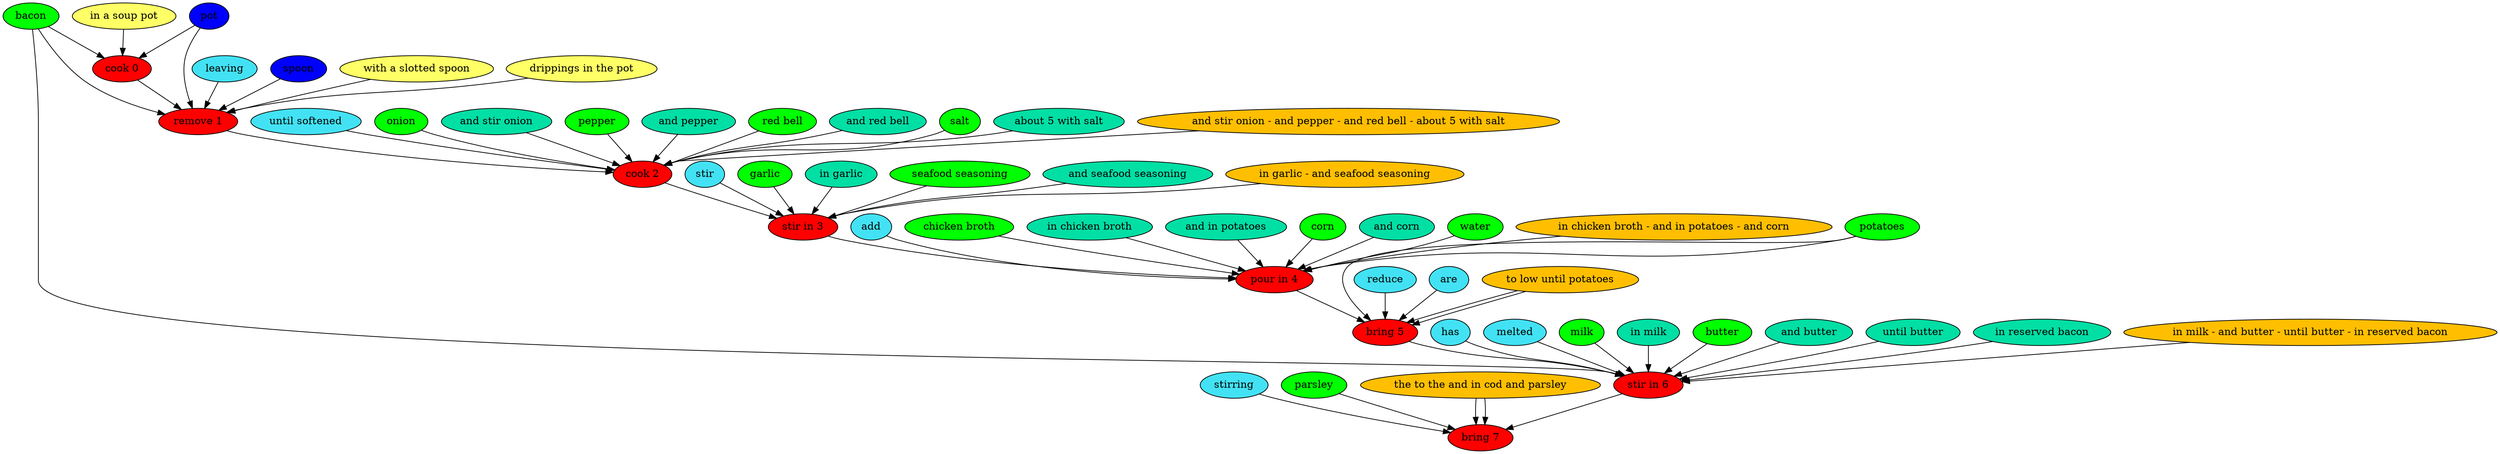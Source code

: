 digraph G {
"cook 0" [style=filled, fillcolor=red];
bacon [style=filled, fillcolor=green];
bacon -> "cook 0";
pot [style=filled, fillcolor="#0000ff"];
pot -> "cook 0";
"in a soup pot" [style=filled, fillcolor="#ffff66"];
"in a soup pot" -> "cook 0";
"remove 1" [style=filled, fillcolor=red];
leaving [style=filled, fillcolor="#42e2f4"];
leaving -> "remove 1";
bacon [style=filled, fillcolor=green];
bacon -> "remove 1";
spoon [style=filled, fillcolor="#0000ff"];
spoon -> "remove 1";
"with a slotted spoon" [style=filled, fillcolor="#ffff66"];
"with a slotted spoon" -> "remove 1";
pot [style=filled, fillcolor="#0000ff"];
pot -> "remove 1";
"drippings in the pot" [style=filled, fillcolor="#ffff66"];
"drippings in the pot" -> "remove 1";
"cook 2" [style=filled, fillcolor=red];
"until softened" [style=filled, fillcolor="#42e2f4"];
"until softened" -> "cook 2";
onion [style=filled, fillcolor=green];
onion -> "cook 2";
"and stir onion" [style=filled, fillcolor="#01DFA5"];
"and stir onion" -> "cook 2";
pepper [style=filled, fillcolor=green];
pepper -> "cook 2";
"and pepper" [style=filled, fillcolor="#01DFA5"];
"and pepper" -> "cook 2";
"red bell" [style=filled, fillcolor=green];
"red bell" -> "cook 2";
"and red bell" [style=filled, fillcolor="#01DFA5"];
"and red bell" -> "cook 2";
salt [style=filled, fillcolor=green];
salt -> "cook 2";
"about 5 with salt" [style=filled, fillcolor="#01DFA5"];
"about 5 with salt" -> "cook 2";
"and stir onion - and pepper - and red bell - about 5 with salt" [style=filled, fillcolor="#FFBF00"];
"and stir onion - and pepper - and red bell - about 5 with salt" -> "cook 2";
"stir in 3" [style=filled, fillcolor=red];
stir [style=filled, fillcolor="#42e2f4"];
stir -> "stir in 3";
garlic [style=filled, fillcolor=green];
garlic -> "stir in 3";
"in garlic" [style=filled, fillcolor="#01DFA5"];
"in garlic" -> "stir in 3";
"seafood seasoning" [style=filled, fillcolor=green];
"seafood seasoning" -> "stir in 3";
"and seafood seasoning" [style=filled, fillcolor="#01DFA5"];
"and seafood seasoning" -> "stir in 3";
"in garlic - and seafood seasoning" [style=filled, fillcolor="#FFBF00"];
"in garlic - and seafood seasoning" -> "stir in 3";
"pour in 4" [style=filled, fillcolor=red];
add [style=filled, fillcolor="#42e2f4"];
add -> "pour in 4";
"chicken broth" [style=filled, fillcolor=green];
"chicken broth" -> "pour in 4";
"in chicken broth" [style=filled, fillcolor="#01DFA5"];
"in chicken broth" -> "pour in 4";
potatoes [style=filled, fillcolor=green];
potatoes -> "pour in 4";
"and in potatoes" [style=filled, fillcolor="#01DFA5"];
"and in potatoes" -> "pour in 4";
corn [style=filled, fillcolor=green];
corn -> "pour in 4";
"and corn" [style=filled, fillcolor="#01DFA5"];
"and corn" -> "pour in 4";
water [style=filled, fillcolor=green];
water -> "pour in 4";
"in chicken broth - and in potatoes - and corn" [style=filled, fillcolor="#FFBF00"];
"in chicken broth - and in potatoes - and corn" -> "pour in 4";
"bring 5" [style=filled, fillcolor=red];
reduce [style=filled, fillcolor="#42e2f4"];
reduce -> "bring 5";
are [style=filled, fillcolor="#42e2f4"];
are -> "bring 5";
potatoes [style=filled, fillcolor=green];
potatoes -> "bring 5";
"to low until potatoes" [style=filled, fillcolor="#01DFA5"];
"to low until potatoes" -> "bring 5";
"to low until potatoes" [style=filled, fillcolor="#FFBF00"];
"to low until potatoes" -> "bring 5";
"stir in 6" [style=filled, fillcolor=red];
has [style=filled, fillcolor="#42e2f4"];
has -> "stir in 6";
melted [style=filled, fillcolor="#42e2f4"];
melted -> "stir in 6";
milk [style=filled, fillcolor=green];
milk -> "stir in 6";
"in milk" [style=filled, fillcolor="#01DFA5"];
"in milk" -> "stir in 6";
butter [style=filled, fillcolor=green];
butter -> "stir in 6";
"and butter" [style=filled, fillcolor="#01DFA5"];
"and butter" -> "stir in 6";
"until butter" [style=filled, fillcolor="#01DFA5"];
"until butter" -> "stir in 6";
bacon [style=filled, fillcolor=green];
bacon -> "stir in 6";
"in reserved bacon" [style=filled, fillcolor="#01DFA5"];
"in reserved bacon" -> "stir in 6";
"in milk - and butter - until butter - in reserved bacon" [style=filled, fillcolor="#FFBF00"];
"in milk - and butter - until butter - in reserved bacon" -> "stir in 6";
"bring 7" [style=filled, fillcolor=red];
stirring [style=filled, fillcolor="#42e2f4"];
stirring -> "bring 7";
parsley [style=filled, fillcolor=green];
parsley -> "bring 7";
"the to the and in cod and parsley" [style=filled, fillcolor="#01DFA5"];
"the to the and in cod and parsley" -> "bring 7";
"the to the and in cod and parsley" [style=filled, fillcolor="#FFBF00"];
"the to the and in cod and parsley" -> "bring 7";
"cook 0" -> "remove 1";
"remove 1" -> "cook 2";
"cook 2" -> "stir in 3";
"stir in 3" -> "pour in 4";
"pour in 4" -> "bring 5";
"bring 5" -> "stir in 6";
"stir in 6" -> "bring 7";
}
